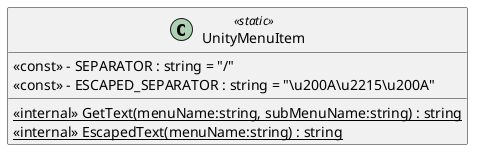 @startuml
class UnityMenuItem <<static>> {
    <<internal>> {static} GetText(menuName:string, subMenuName:string) : string
    <<internal>> {static} EscapedText(menuName:string) : string
    <<const>> - SEPARATOR : string = "/"
    <<const>> - ESCAPED_SEPARATOR : string = "\u200A\u2215\u200A"
}
@enduml
